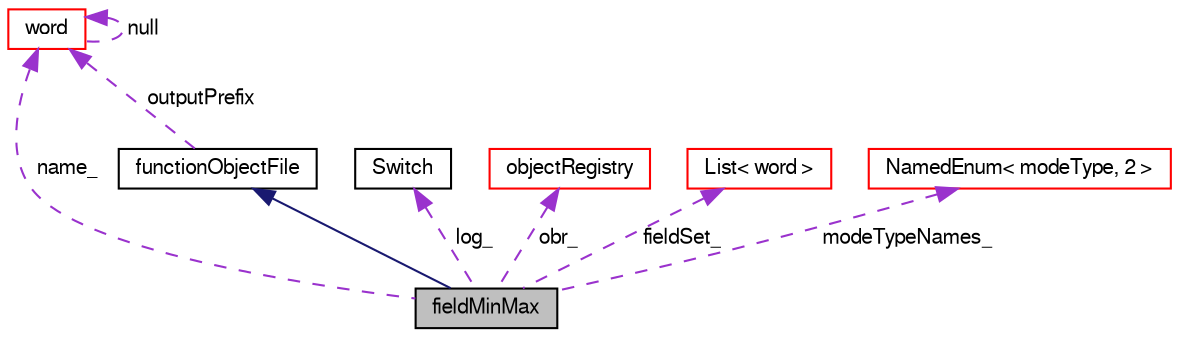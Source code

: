 digraph "fieldMinMax"
{
  bgcolor="transparent";
  edge [fontname="FreeSans",fontsize="10",labelfontname="FreeSans",labelfontsize="10"];
  node [fontname="FreeSans",fontsize="10",shape=record];
  Node1 [label="fieldMinMax",height=0.2,width=0.4,color="black", fillcolor="grey75", style="filled" fontcolor="black"];
  Node2 -> Node1 [dir="back",color="midnightblue",fontsize="10",style="solid",fontname="FreeSans"];
  Node2 [label="functionObjectFile",height=0.2,width=0.4,color="black",URL="$a00843.html",tooltip="Base class for output file data handling. "];
  Node3 -> Node2 [dir="back",color="darkorchid3",fontsize="10",style="dashed",label=" outputPrefix" ,fontname="FreeSans"];
  Node3 [label="word",height=0.2,width=0.4,color="red",URL="$a02795.html",tooltip="A class for handling words, derived from string. "];
  Node3 -> Node3 [dir="back",color="darkorchid3",fontsize="10",style="dashed",label=" null" ,fontname="FreeSans"];
  Node4 -> Node1 [dir="back",color="darkorchid3",fontsize="10",style="dashed",label=" log_" ,fontname="FreeSans"];
  Node4 [label="Switch",height=0.2,width=0.4,color="black",URL="$a02447.html",tooltip="A simple wrapper around bool so that it can be read as a word: true/false, on/off, yes/no, y/n, t/f, or none. "];
  Node5 -> Node1 [dir="back",color="darkorchid3",fontsize="10",style="dashed",label=" obr_" ,fontname="FreeSans"];
  Node5 [label="objectRegistry",height=0.2,width=0.4,color="red",URL="$a01640.html",tooltip="Registry of regIOobjects. "];
  Node6 -> Node1 [dir="back",color="darkorchid3",fontsize="10",style="dashed",label=" fieldSet_" ,fontname="FreeSans"];
  Node6 [label="List\< word \>",height=0.2,width=0.4,color="red",URL="$a01325.html"];
  Node7 -> Node1 [dir="back",color="darkorchid3",fontsize="10",style="dashed",label=" modeTypeNames_" ,fontname="FreeSans"];
  Node7 [label="NamedEnum\< modeType, 2 \>",height=0.2,width=0.4,color="red",URL="$a01523.html"];
  Node3 -> Node1 [dir="back",color="darkorchid3",fontsize="10",style="dashed",label=" name_" ,fontname="FreeSans"];
}

